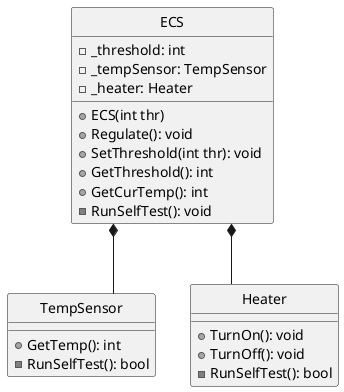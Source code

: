 @startuml
skinparam monochrome true
skinparam linetype ortho
hide circle
/'hide <<Boundary>> circle
hide <<Controller>> circle    
hide <<Domain>> circle'/

/' i sekvensdiagrammer, brug defines til at skrive
 lange navne '/

class TempSensor
{
    + GetTemp(): int
    - RunSelfTest(): bool
}

class Heater
{
    + TurnOn(): void
    + TurnOff(): void
    - RunSelfTest(): bool
}

class ECS
{
    - _threshold: int
    - _tempSensor: TempSensor
    - _heater: Heater
    + ECS(int thr)
    + Regulate(): void
    + SetThreshold(int thr): void
    + GetThreshold(): int
    + GetCurTemp(): int
    - RunSelfTest(): void
}

ECS *-- Heater
ECS *-- TempSensor

@enduml
